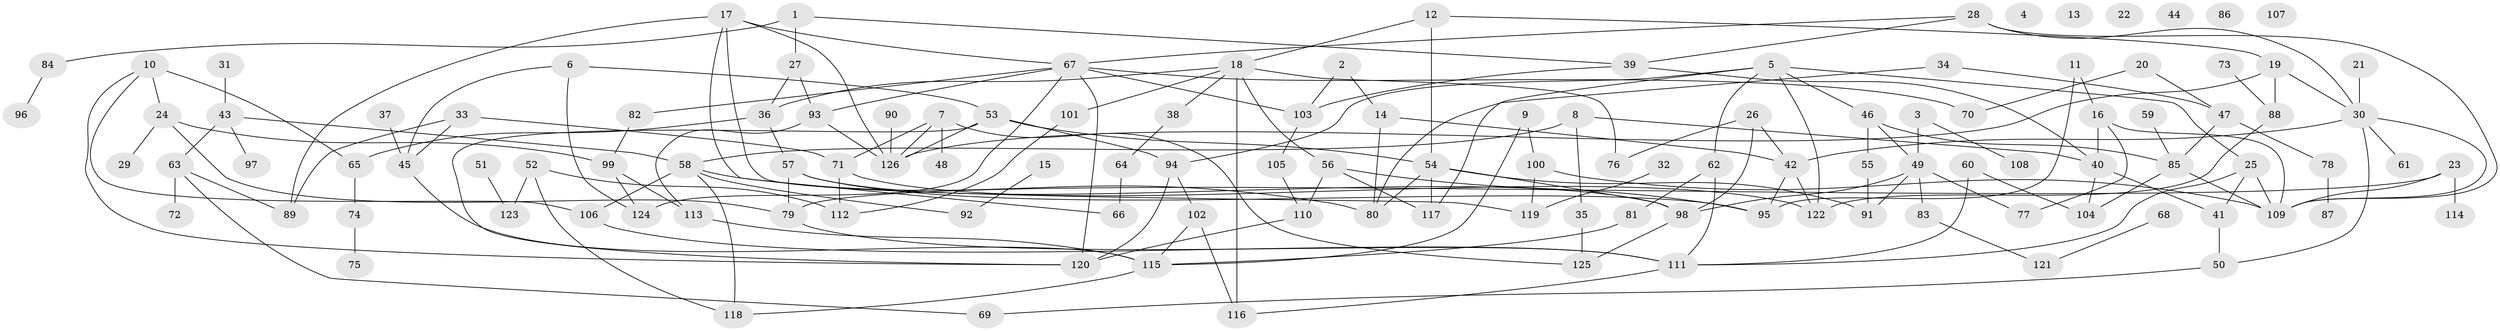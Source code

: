 // coarse degree distribution, {3: 0.24096385542168675, 1: 0.1686746987951807, 0: 0.07228915662650602, 8: 0.04819277108433735, 2: 0.14457831325301204, 5: 0.10843373493975904, 4: 0.07228915662650602, 9: 0.024096385542168676, 6: 0.08433734939759036, 7: 0.03614457831325301}
// Generated by graph-tools (version 1.1) at 2025/23/03/03/25 07:23:29]
// undirected, 126 vertices, 185 edges
graph export_dot {
graph [start="1"]
  node [color=gray90,style=filled];
  1;
  2;
  3;
  4;
  5;
  6;
  7;
  8;
  9;
  10;
  11;
  12;
  13;
  14;
  15;
  16;
  17;
  18;
  19;
  20;
  21;
  22;
  23;
  24;
  25;
  26;
  27;
  28;
  29;
  30;
  31;
  32;
  33;
  34;
  35;
  36;
  37;
  38;
  39;
  40;
  41;
  42;
  43;
  44;
  45;
  46;
  47;
  48;
  49;
  50;
  51;
  52;
  53;
  54;
  55;
  56;
  57;
  58;
  59;
  60;
  61;
  62;
  63;
  64;
  65;
  66;
  67;
  68;
  69;
  70;
  71;
  72;
  73;
  74;
  75;
  76;
  77;
  78;
  79;
  80;
  81;
  82;
  83;
  84;
  85;
  86;
  87;
  88;
  89;
  90;
  91;
  92;
  93;
  94;
  95;
  96;
  97;
  98;
  99;
  100;
  101;
  102;
  103;
  104;
  105;
  106;
  107;
  108;
  109;
  110;
  111;
  112;
  113;
  114;
  115;
  116;
  117;
  118;
  119;
  120;
  121;
  122;
  123;
  124;
  125;
  126;
  1 -- 27;
  1 -- 39;
  1 -- 84;
  2 -- 14;
  2 -- 103;
  3 -- 49;
  3 -- 108;
  5 -- 25;
  5 -- 46;
  5 -- 62;
  5 -- 94;
  5 -- 117;
  5 -- 122;
  6 -- 45;
  6 -- 53;
  6 -- 124;
  7 -- 48;
  7 -- 71;
  7 -- 125;
  7 -- 126;
  8 -- 35;
  8 -- 40;
  8 -- 58;
  9 -- 100;
  9 -- 115;
  10 -- 24;
  10 -- 65;
  10 -- 106;
  10 -- 120;
  11 -- 16;
  11 -- 95;
  12 -- 18;
  12 -- 19;
  12 -- 54;
  14 -- 42;
  14 -- 80;
  15 -- 92;
  16 -- 40;
  16 -- 77;
  16 -- 109;
  17 -- 66;
  17 -- 67;
  17 -- 89;
  17 -- 119;
  17 -- 126;
  18 -- 36;
  18 -- 38;
  18 -- 56;
  18 -- 76;
  18 -- 101;
  18 -- 116;
  19 -- 30;
  19 -- 88;
  19 -- 126;
  20 -- 47;
  20 -- 70;
  21 -- 30;
  23 -- 79;
  23 -- 109;
  23 -- 114;
  24 -- 29;
  24 -- 79;
  24 -- 99;
  25 -- 41;
  25 -- 109;
  25 -- 111;
  26 -- 42;
  26 -- 76;
  26 -- 98;
  27 -- 36;
  27 -- 93;
  28 -- 30;
  28 -- 39;
  28 -- 67;
  28 -- 109;
  30 -- 42;
  30 -- 50;
  30 -- 61;
  30 -- 109;
  31 -- 43;
  32 -- 119;
  33 -- 45;
  33 -- 71;
  33 -- 89;
  34 -- 47;
  34 -- 80;
  35 -- 125;
  36 -- 57;
  36 -- 65;
  37 -- 45;
  38 -- 64;
  39 -- 40;
  39 -- 103;
  40 -- 41;
  40 -- 104;
  41 -- 50;
  42 -- 95;
  42 -- 122;
  43 -- 58;
  43 -- 63;
  43 -- 97;
  45 -- 115;
  46 -- 49;
  46 -- 55;
  46 -- 85;
  47 -- 78;
  47 -- 85;
  49 -- 77;
  49 -- 83;
  49 -- 91;
  49 -- 98;
  50 -- 69;
  51 -- 123;
  52 -- 112;
  52 -- 118;
  52 -- 123;
  53 -- 54;
  53 -- 94;
  53 -- 120;
  53 -- 126;
  54 -- 80;
  54 -- 91;
  54 -- 98;
  54 -- 117;
  55 -- 91;
  56 -- 95;
  56 -- 110;
  56 -- 117;
  57 -- 79;
  57 -- 95;
  57 -- 98;
  58 -- 80;
  58 -- 92;
  58 -- 106;
  58 -- 118;
  59 -- 85;
  60 -- 104;
  60 -- 111;
  62 -- 81;
  62 -- 111;
  63 -- 69;
  63 -- 72;
  63 -- 89;
  64 -- 66;
  65 -- 74;
  67 -- 70;
  67 -- 82;
  67 -- 93;
  67 -- 103;
  67 -- 120;
  67 -- 124;
  68 -- 121;
  71 -- 112;
  71 -- 122;
  73 -- 88;
  74 -- 75;
  78 -- 87;
  79 -- 111;
  81 -- 115;
  82 -- 99;
  83 -- 121;
  84 -- 96;
  85 -- 104;
  85 -- 109;
  88 -- 122;
  90 -- 126;
  93 -- 113;
  93 -- 126;
  94 -- 102;
  94 -- 120;
  98 -- 125;
  99 -- 113;
  99 -- 124;
  100 -- 109;
  100 -- 119;
  101 -- 112;
  102 -- 115;
  102 -- 116;
  103 -- 105;
  105 -- 110;
  106 -- 111;
  110 -- 120;
  111 -- 116;
  113 -- 115;
  115 -- 118;
}
